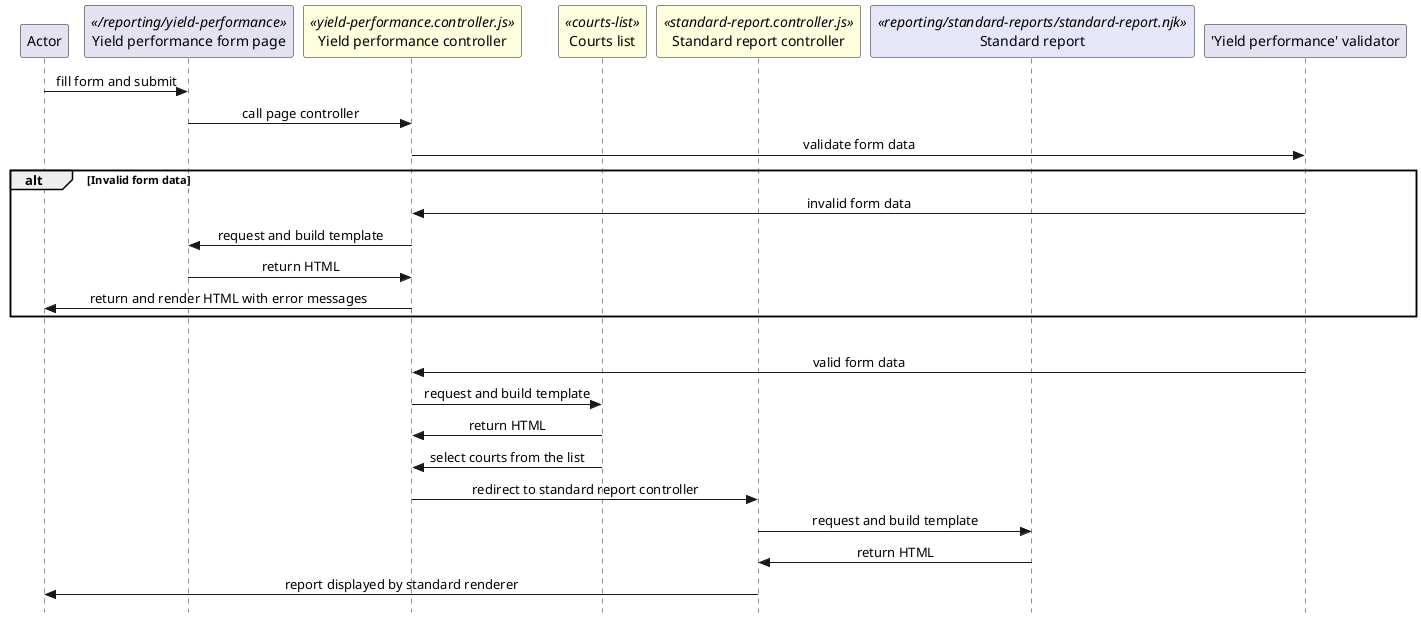 @startuml reports.yield-performance

skinparam Style strictuml 
skinparam SequenceMessageAlignment center

participant Actor

''' LOCAL ROUTING
participant "Yield performance form page" as YieldPerformanceFormPage <</reporting/yield-performance>>

''' CONTROLLER AND REQUEST OBJECTS
participant "Yield performance controller" as YieldPerformanceController <<yield-performance.controller.js>> #LightYellow
participant "Courts list" as CourtsList <<courts-list>> #LightYellow
participant "Standard report controller" as StandardReportController <<standard-report.controller.js>> #LightYellow

''' TEMPLATES
participant "Standard report" as StandardReport <<reporting/standard-reports/standard-report.njk>> #lavender

''' VALIDATORS
participant "'Yield performance' validator" as Validator

''' SELECT PAGE
Actor -> YieldPerformanceFormPage : fill form and submit
YieldPerformanceFormPage -> YieldPerformanceController : call page controller
YieldPerformanceController -> Validator : validate form data

alt Invalid form data

  YieldPerformanceController <- Validator : invalid form data
  YieldPerformanceController -> YieldPerformanceFormPage : request and build template
  YieldPerformanceController <- YieldPerformanceFormPage : return HTML
  Actor <- YieldPerformanceController : return and render HTML with error messages

end
|||

YieldPerformanceController <- Validator : valid form data

YieldPerformanceController -> CourtsList : request and build template
YieldPerformanceController <- CourtsList : return HTML
CourtsList -> YieldPerformanceController : select courts from the list

YieldPerformanceController -> StandardReportController : redirect to standard report controller

StandardReportController -> StandardReport : request and build template
StandardReportController <- StandardReport : return HTML
Actor <- StandardReportController : report displayed by standard renderer